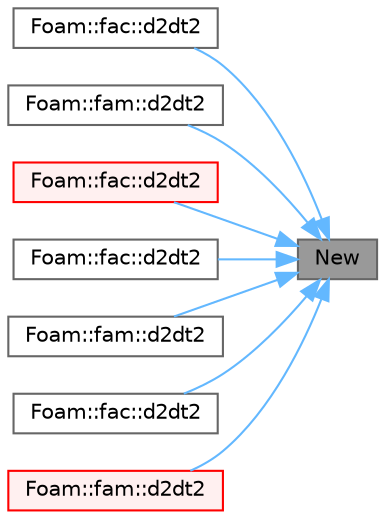 digraph "New"
{
 // LATEX_PDF_SIZE
  bgcolor="transparent";
  edge [fontname=Helvetica,fontsize=10,labelfontname=Helvetica,labelfontsize=10];
  node [fontname=Helvetica,fontsize=10,shape=box,height=0.2,width=0.4];
  rankdir="RL";
  Node1 [id="Node000001",label="New",height=0.2,width=0.4,color="gray40", fillcolor="grey60", style="filled", fontcolor="black",tooltip=" "];
  Node1 -> Node2 [id="edge1_Node000001_Node000002",dir="back",color="steelblue1",style="solid",tooltip=" "];
  Node2 [id="Node000002",label="Foam::fac::d2dt2",height=0.2,width=0.4,color="grey40", fillcolor="white", style="filled",URL="$namespaceFoam_1_1fac.html#a5e9b0e9b6c734ecfe849f9b3434aab30",tooltip=" "];
  Node1 -> Node3 [id="edge2_Node000001_Node000003",dir="back",color="steelblue1",style="solid",tooltip=" "];
  Node3 [id="Node000003",label="Foam::fam::d2dt2",height=0.2,width=0.4,color="grey40", fillcolor="white", style="filled",URL="$namespaceFoam_1_1fam.html#a5ca31451b7c4006202d831baa11b649a",tooltip=" "];
  Node1 -> Node4 [id="edge3_Node000001_Node000004",dir="back",color="steelblue1",style="solid",tooltip=" "];
  Node4 [id="Node000004",label="Foam::fac::d2dt2",height=0.2,width=0.4,color="red", fillcolor="#FFF0F0", style="filled",URL="$namespaceFoam_1_1fac.html#a64c67a3ffeb3c20e6102a7ad3f1d29db",tooltip=" "];
  Node1 -> Node7 [id="edge4_Node000001_Node000007",dir="back",color="steelblue1",style="solid",tooltip=" "];
  Node7 [id="Node000007",label="Foam::fac::d2dt2",height=0.2,width=0.4,color="grey40", fillcolor="white", style="filled",URL="$namespaceFoam_1_1fac.html#acdfda43102eaf425612633b045f9313e",tooltip=" "];
  Node1 -> Node8 [id="edge5_Node000001_Node000008",dir="back",color="steelblue1",style="solid",tooltip=" "];
  Node8 [id="Node000008",label="Foam::fam::d2dt2",height=0.2,width=0.4,color="grey40", fillcolor="white", style="filled",URL="$namespaceFoam_1_1fam.html#a3889625577fb1c07ea8d8843a39bf238",tooltip=" "];
  Node1 -> Node9 [id="edge6_Node000001_Node000009",dir="back",color="steelblue1",style="solid",tooltip=" "];
  Node9 [id="Node000009",label="Foam::fac::d2dt2",height=0.2,width=0.4,color="grey40", fillcolor="white", style="filled",URL="$namespaceFoam_1_1fac.html#aa051483183d7c21e9ad0f61e254701c9",tooltip=" "];
  Node1 -> Node10 [id="edge7_Node000001_Node000010",dir="back",color="steelblue1",style="solid",tooltip=" "];
  Node10 [id="Node000010",label="Foam::fam::d2dt2",height=0.2,width=0.4,color="red", fillcolor="#FFF0F0", style="filled",URL="$namespaceFoam_1_1fam.html#a80813be2501cadbea781697c945e659e",tooltip=" "];
}
